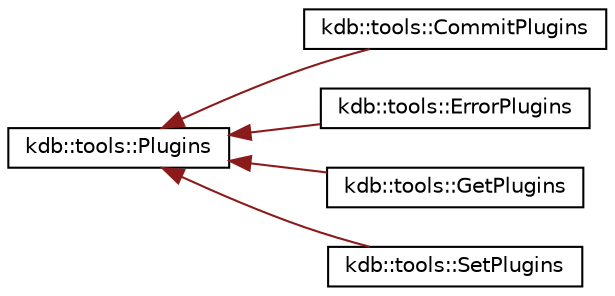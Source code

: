 digraph "Graphical Class Hierarchy"
{
 // LATEX_PDF_SIZE
  edge [fontname="Helvetica",fontsize="10",labelfontname="Helvetica",labelfontsize="10"];
  node [fontname="Helvetica",fontsize="10",shape=record];
  rankdir="LR";
  Node0 [label="kdb::tools::Plugins",height=0.2,width=0.4,color="black", fillcolor="white", style="filled",URL="$classkdb_1_1tools_1_1Plugins.html",tooltip="A collection of plugins (either get, set or error)"];
  Node0 -> Node1 [dir="back",color="firebrick4",fontsize="10",style="solid",fontname="Helvetica"];
  Node1 [label="kdb::tools::CommitPlugins",height=0.2,width=0.4,color="black", fillcolor="white", style="filled",URL="$classkdb_1_1tools_1_1CommitPlugins.html",tooltip="Plugins to handle errors during configuration access."];
  Node0 -> Node2 [dir="back",color="firebrick4",fontsize="10",style="solid",fontname="Helvetica"];
  Node2 [label="kdb::tools::ErrorPlugins",height=0.2,width=0.4,color="black", fillcolor="white", style="filled",URL="$classkdb_1_1tools_1_1ErrorPlugins.html",tooltip="Plugins to handle errors during configuration access."];
  Node0 -> Node3 [dir="back",color="firebrick4",fontsize="10",style="solid",fontname="Helvetica"];
  Node3 [label="kdb::tools::GetPlugins",height=0.2,width=0.4,color="black", fillcolor="white", style="filled",URL="$classkdb_1_1tools_1_1GetPlugins.html",tooltip="Plugins to get configuration."];
  Node0 -> Node4 [dir="back",color="firebrick4",fontsize="10",style="solid",fontname="Helvetica"];
  Node4 [label="kdb::tools::SetPlugins",height=0.2,width=0.4,color="black", fillcolor="white", style="filled",URL="$classkdb_1_1tools_1_1SetPlugins.html",tooltip="Plugins to set configuration."];
}
